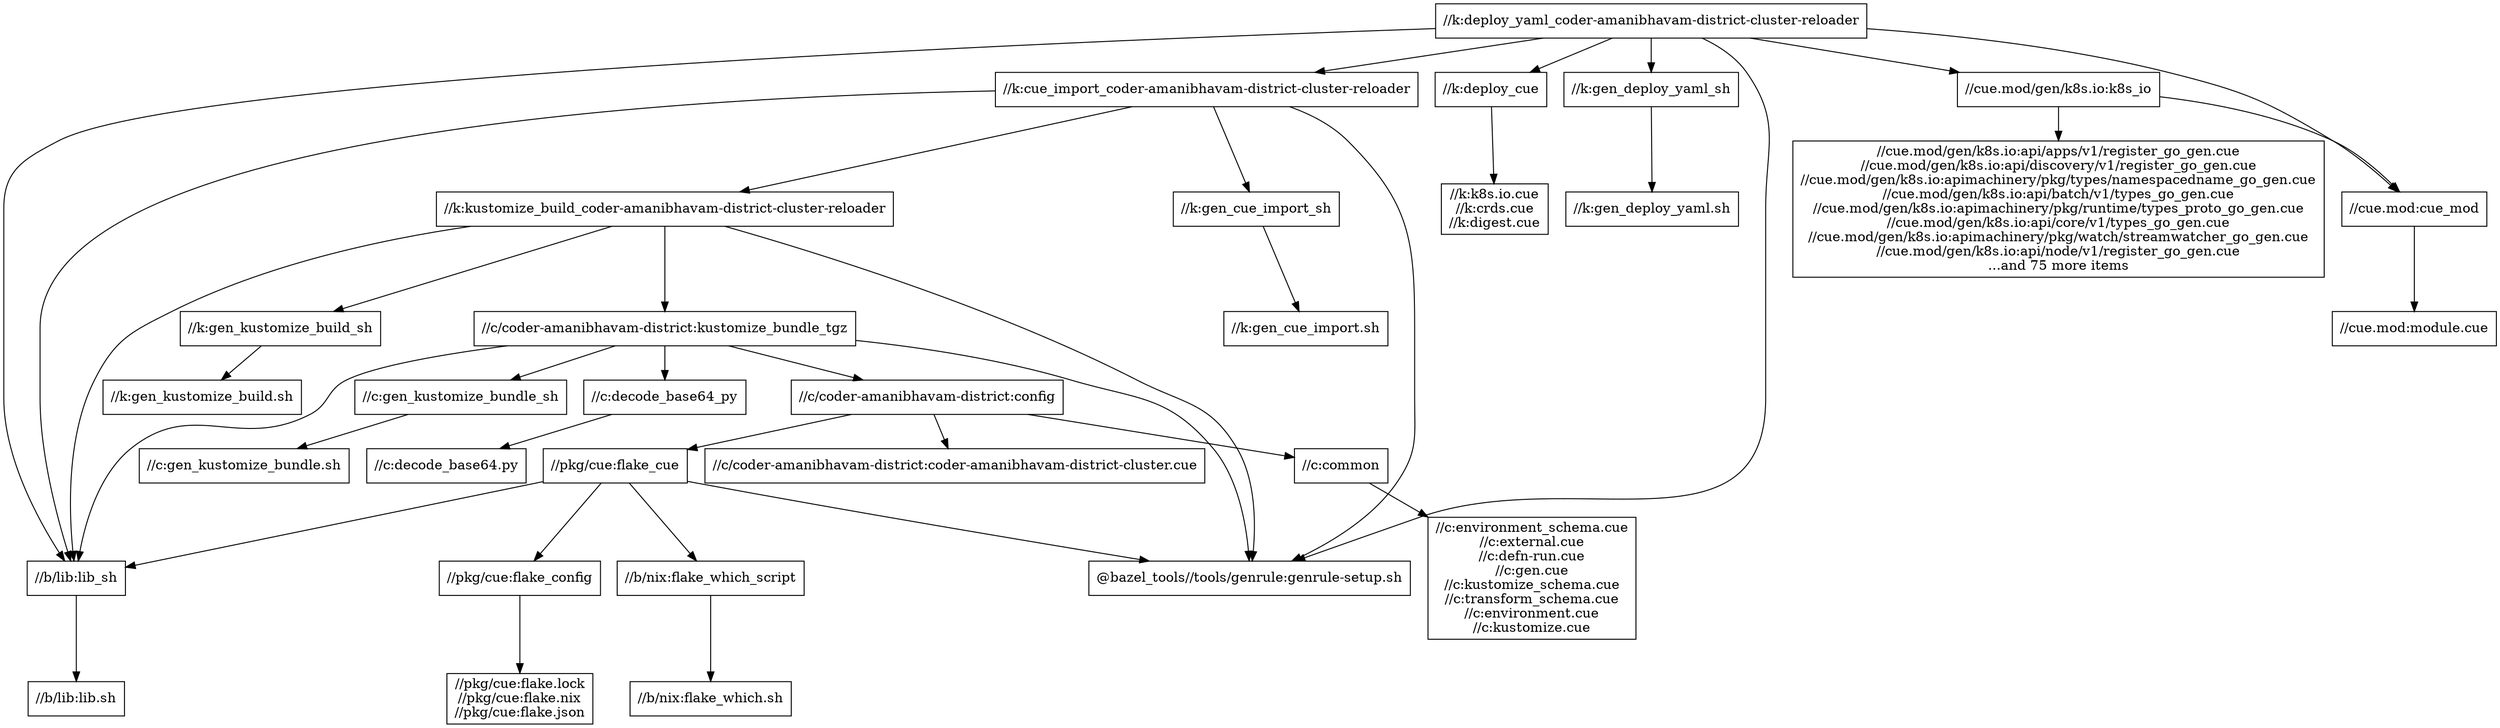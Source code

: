 digraph mygraph {
  node [shape=box];
  "//k:deploy_yaml_coder-amanibhavam-district-cluster-reloader"
  "//k:deploy_yaml_coder-amanibhavam-district-cluster-reloader" -> "//k:cue_import_coder-amanibhavam-district-cluster-reloader"
  "//k:deploy_yaml_coder-amanibhavam-district-cluster-reloader" -> "//k:deploy_cue"
  "//k:deploy_yaml_coder-amanibhavam-district-cluster-reloader" -> "//k:gen_deploy_yaml_sh"
  "//k:deploy_yaml_coder-amanibhavam-district-cluster-reloader" -> "//cue.mod:cue_mod"
  "//k:deploy_yaml_coder-amanibhavam-district-cluster-reloader" -> "//cue.mod/gen/k8s.io:k8s_io"
  "//k:deploy_yaml_coder-amanibhavam-district-cluster-reloader" -> "//b/lib:lib_sh"
  "//k:deploy_yaml_coder-amanibhavam-district-cluster-reloader" -> "@bazel_tools//tools/genrule:genrule-setup.sh"
  "//k:gen_deploy_yaml_sh"
  "//k:gen_deploy_yaml_sh" -> "//k:gen_deploy_yaml.sh"
  "//k:deploy_cue"
  "//k:deploy_cue" -> "//k:k8s.io.cue\n//k:crds.cue\n//k:digest.cue"
  "//k:k8s.io.cue\n//k:crds.cue\n//k:digest.cue"
  "//k:cue_import_coder-amanibhavam-district-cluster-reloader"
  "//k:cue_import_coder-amanibhavam-district-cluster-reloader" -> "//k:kustomize_build_coder-amanibhavam-district-cluster-reloader"
  "//k:cue_import_coder-amanibhavam-district-cluster-reloader" -> "//k:gen_cue_import_sh"
  "//k:cue_import_coder-amanibhavam-district-cluster-reloader" -> "//b/lib:lib_sh"
  "//k:cue_import_coder-amanibhavam-district-cluster-reloader" -> "@bazel_tools//tools/genrule:genrule-setup.sh"
  "//k:gen_cue_import_sh"
  "//k:gen_cue_import_sh" -> "//k:gen_cue_import.sh"
  "//k:gen_cue_import.sh"
  "//k:kustomize_build_coder-amanibhavam-district-cluster-reloader"
  "//k:kustomize_build_coder-amanibhavam-district-cluster-reloader" -> "//k:gen_kustomize_build_sh"
  "//k:kustomize_build_coder-amanibhavam-district-cluster-reloader" -> "//c/coder-amanibhavam-district:kustomize_bundle_tgz"
  "//k:kustomize_build_coder-amanibhavam-district-cluster-reloader" -> "@bazel_tools//tools/genrule:genrule-setup.sh"
  "//k:kustomize_build_coder-amanibhavam-district-cluster-reloader" -> "//b/lib:lib_sh"
  "//c/coder-amanibhavam-district:kustomize_bundle_tgz"
  "//c/coder-amanibhavam-district:kustomize_bundle_tgz" -> "//c/coder-amanibhavam-district:config"
  "//c/coder-amanibhavam-district:kustomize_bundle_tgz" -> "@bazel_tools//tools/genrule:genrule-setup.sh"
  "//c/coder-amanibhavam-district:kustomize_bundle_tgz" -> "//c:gen_kustomize_bundle_sh"
  "//c/coder-amanibhavam-district:kustomize_bundle_tgz" -> "//c:decode_base64_py"
  "//c/coder-amanibhavam-district:kustomize_bundle_tgz" -> "//b/lib:lib_sh"
  "//c:decode_base64_py"
  "//c:decode_base64_py" -> "//c:decode_base64.py"
  "//c:decode_base64.py"
  "//c:gen_kustomize_bundle_sh"
  "//c:gen_kustomize_bundle_sh" -> "//c:gen_kustomize_bundle.sh"
  "//c:gen_kustomize_bundle.sh"
  "//c/coder-amanibhavam-district:config"
  "//c/coder-amanibhavam-district:config" -> "//c/coder-amanibhavam-district:coder-amanibhavam-district-cluster.cue"
  "//c/coder-amanibhavam-district:config" -> "//c:common"
  "//c/coder-amanibhavam-district:config" -> "//pkg/cue:flake_cue"
  "//pkg/cue:flake_cue"
  "//pkg/cue:flake_cue" -> "//pkg/cue:flake_config"
  "//pkg/cue:flake_cue" -> "@bazel_tools//tools/genrule:genrule-setup.sh"
  "//pkg/cue:flake_cue" -> "//b/lib:lib_sh"
  "//pkg/cue:flake_cue" -> "//b/nix:flake_which_script"
  "//b/lib:lib_sh"
  "//b/lib:lib_sh" -> "//b/lib:lib.sh"
  "//b/lib:lib.sh"
  "@bazel_tools//tools/genrule:genrule-setup.sh"
  "//pkg/cue:flake_config"
  "//pkg/cue:flake_config" -> "//pkg/cue:flake.lock\n//pkg/cue:flake.nix\n//pkg/cue:flake.json"
  "//pkg/cue:flake.lock\n//pkg/cue:flake.nix\n//pkg/cue:flake.json"
  "//c:common"
  "//c:common" -> "//c:environment_schema.cue\n//c:external.cue\n//c:defn-run.cue\n//c:gen.cue\n//c:kustomize_schema.cue\n//c:transform_schema.cue\n//c:environment.cue\n//c:kustomize.cue"
  "//c:environment_schema.cue\n//c:external.cue\n//c:defn-run.cue\n//c:gen.cue\n//c:kustomize_schema.cue\n//c:transform_schema.cue\n//c:environment.cue\n//c:kustomize.cue"
  "//c/coder-amanibhavam-district:coder-amanibhavam-district-cluster.cue"
  "//k:gen_kustomize_build_sh"
  "//k:gen_kustomize_build_sh" -> "//k:gen_kustomize_build.sh"
  "//k:gen_kustomize_build.sh"
  "//cue.mod/gen/k8s.io:k8s_io"
  "//cue.mod/gen/k8s.io:k8s_io" -> "//cue.mod/gen/k8s.io:api/apps/v1/register_go_gen.cue\n//cue.mod/gen/k8s.io:api/discovery/v1/register_go_gen.cue\n//cue.mod/gen/k8s.io:apimachinery/pkg/types/namespacedname_go_gen.cue\n//cue.mod/gen/k8s.io:api/batch/v1/types_go_gen.cue\n//cue.mod/gen/k8s.io:apimachinery/pkg/runtime/types_proto_go_gen.cue\n//cue.mod/gen/k8s.io:api/core/v1/types_go_gen.cue\n//cue.mod/gen/k8s.io:apimachinery/pkg/watch/streamwatcher_go_gen.cue\n//cue.mod/gen/k8s.io:api/node/v1/register_go_gen.cue\n...and 75 more items"
  "//cue.mod/gen/k8s.io:k8s_io" -> "//cue.mod:cue_mod"
  "//cue.mod:cue_mod"
  "//cue.mod:cue_mod" -> "//cue.mod:module.cue"
  "//cue.mod:module.cue"
  "//cue.mod/gen/k8s.io:api/apps/v1/register_go_gen.cue\n//cue.mod/gen/k8s.io:api/discovery/v1/register_go_gen.cue\n//cue.mod/gen/k8s.io:apimachinery/pkg/types/namespacedname_go_gen.cue\n//cue.mod/gen/k8s.io:api/batch/v1/types_go_gen.cue\n//cue.mod/gen/k8s.io:apimachinery/pkg/runtime/types_proto_go_gen.cue\n//cue.mod/gen/k8s.io:api/core/v1/types_go_gen.cue\n//cue.mod/gen/k8s.io:apimachinery/pkg/watch/streamwatcher_go_gen.cue\n//cue.mod/gen/k8s.io:api/node/v1/register_go_gen.cue\n...and 75 more items"
  "//b/nix:flake_which_script"
  "//b/nix:flake_which_script" -> "//b/nix:flake_which.sh"
  "//b/nix:flake_which.sh"
  "//k:gen_deploy_yaml.sh"
}
